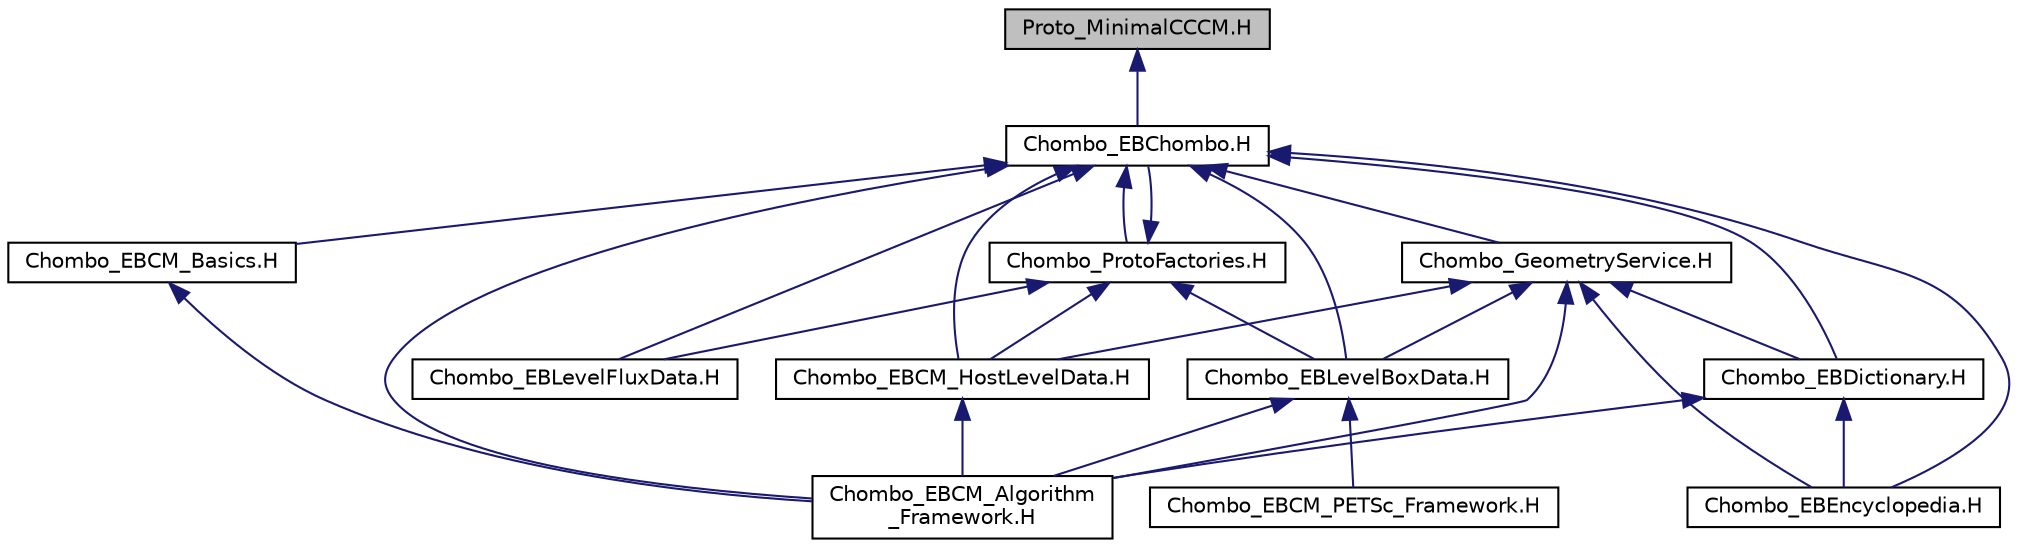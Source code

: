 digraph "Proto_MinimalCCCM.H"
{
  edge [fontname="Helvetica",fontsize="10",labelfontname="Helvetica",labelfontsize="10"];
  node [fontname="Helvetica",fontsize="10",shape=record];
  Node55 [label="Proto_MinimalCCCM.H",height=0.2,width=0.4,color="black", fillcolor="grey75", style="filled", fontcolor="black"];
  Node55 -> Node56 [dir="back",color="midnightblue",fontsize="10",style="solid",fontname="Helvetica"];
  Node56 [label="Chombo_EBChombo.H",height=0.2,width=0.4,color="black", fillcolor="white", style="filled",URL="$Chombo__EBChombo_8H.html"];
  Node56 -> Node57 [dir="back",color="midnightblue",fontsize="10",style="solid",fontname="Helvetica"];
  Node57 [label="Chombo_EBCM_Algorithm\l_Framework.H",height=0.2,width=0.4,color="black", fillcolor="white", style="filled",URL="$Chombo__EBCM__Algorithm__Framework_8H.html"];
  Node56 -> Node58 [dir="back",color="midnightblue",fontsize="10",style="solid",fontname="Helvetica"];
  Node58 [label="Chombo_EBCM_HostLevelData.H",height=0.2,width=0.4,color="black", fillcolor="white", style="filled",URL="$Chombo__EBCM__HostLevelData_8H.html"];
  Node58 -> Node57 [dir="back",color="midnightblue",fontsize="10",style="solid",fontname="Helvetica"];
  Node56 -> Node59 [dir="back",color="midnightblue",fontsize="10",style="solid",fontname="Helvetica"];
  Node59 [label="Chombo_EBCM_Basics.H",height=0.2,width=0.4,color="black", fillcolor="white", style="filled",URL="$Chombo__EBCM__Basics_8H.html"];
  Node59 -> Node57 [dir="back",color="midnightblue",fontsize="10",style="solid",fontname="Helvetica"];
  Node56 -> Node60 [dir="back",color="midnightblue",fontsize="10",style="solid",fontname="Helvetica"];
  Node60 [label="Chombo_ProtoFactories.H",height=0.2,width=0.4,color="black", fillcolor="white", style="filled",URL="$Chombo__ProtoFactories_8H.html"];
  Node60 -> Node58 [dir="back",color="midnightblue",fontsize="10",style="solid",fontname="Helvetica"];
  Node60 -> Node56 [dir="back",color="midnightblue",fontsize="10",style="solid",fontname="Helvetica"];
  Node60 -> Node61 [dir="back",color="midnightblue",fontsize="10",style="solid",fontname="Helvetica"];
  Node61 [label="Chombo_EBLevelBoxData.H",height=0.2,width=0.4,color="black", fillcolor="white", style="filled",URL="$Chombo__EBLevelBoxData_8H.html"];
  Node61 -> Node57 [dir="back",color="midnightblue",fontsize="10",style="solid",fontname="Helvetica"];
  Node61 -> Node62 [dir="back",color="midnightblue",fontsize="10",style="solid",fontname="Helvetica"];
  Node62 [label="Chombo_EBCM_PETSc_Framework.H",height=0.2,width=0.4,color="black", fillcolor="white", style="filled",URL="$Chombo__EBCM__PETSc__Framework_8H.html"];
  Node60 -> Node63 [dir="back",color="midnightblue",fontsize="10",style="solid",fontname="Helvetica"];
  Node63 [label="Chombo_EBLevelFluxData.H",height=0.2,width=0.4,color="black", fillcolor="white", style="filled",URL="$Chombo__EBLevelFluxData_8H.html"];
  Node56 -> Node64 [dir="back",color="midnightblue",fontsize="10",style="solid",fontname="Helvetica"];
  Node64 [label="Chombo_EBDictionary.H",height=0.2,width=0.4,color="black", fillcolor="white", style="filled",URL="$Chombo__EBDictionary_8H.html"];
  Node64 -> Node57 [dir="back",color="midnightblue",fontsize="10",style="solid",fontname="Helvetica"];
  Node64 -> Node65 [dir="back",color="midnightblue",fontsize="10",style="solid",fontname="Helvetica"];
  Node65 [label="Chombo_EBEncyclopedia.H",height=0.2,width=0.4,color="black", fillcolor="white", style="filled",URL="$Chombo__EBEncyclopedia_8H.html"];
  Node56 -> Node66 [dir="back",color="midnightblue",fontsize="10",style="solid",fontname="Helvetica"];
  Node66 [label="Chombo_GeometryService.H",height=0.2,width=0.4,color="black", fillcolor="white", style="filled",URL="$Chombo__GeometryService_8H.html"];
  Node66 -> Node57 [dir="back",color="midnightblue",fontsize="10",style="solid",fontname="Helvetica"];
  Node66 -> Node58 [dir="back",color="midnightblue",fontsize="10",style="solid",fontname="Helvetica"];
  Node66 -> Node64 [dir="back",color="midnightblue",fontsize="10",style="solid",fontname="Helvetica"];
  Node66 -> Node65 [dir="back",color="midnightblue",fontsize="10",style="solid",fontname="Helvetica"];
  Node66 -> Node61 [dir="back",color="midnightblue",fontsize="10",style="solid",fontname="Helvetica"];
  Node56 -> Node65 [dir="back",color="midnightblue",fontsize="10",style="solid",fontname="Helvetica"];
  Node56 -> Node61 [dir="back",color="midnightblue",fontsize="10",style="solid",fontname="Helvetica"];
  Node56 -> Node63 [dir="back",color="midnightblue",fontsize="10",style="solid",fontname="Helvetica"];
}
